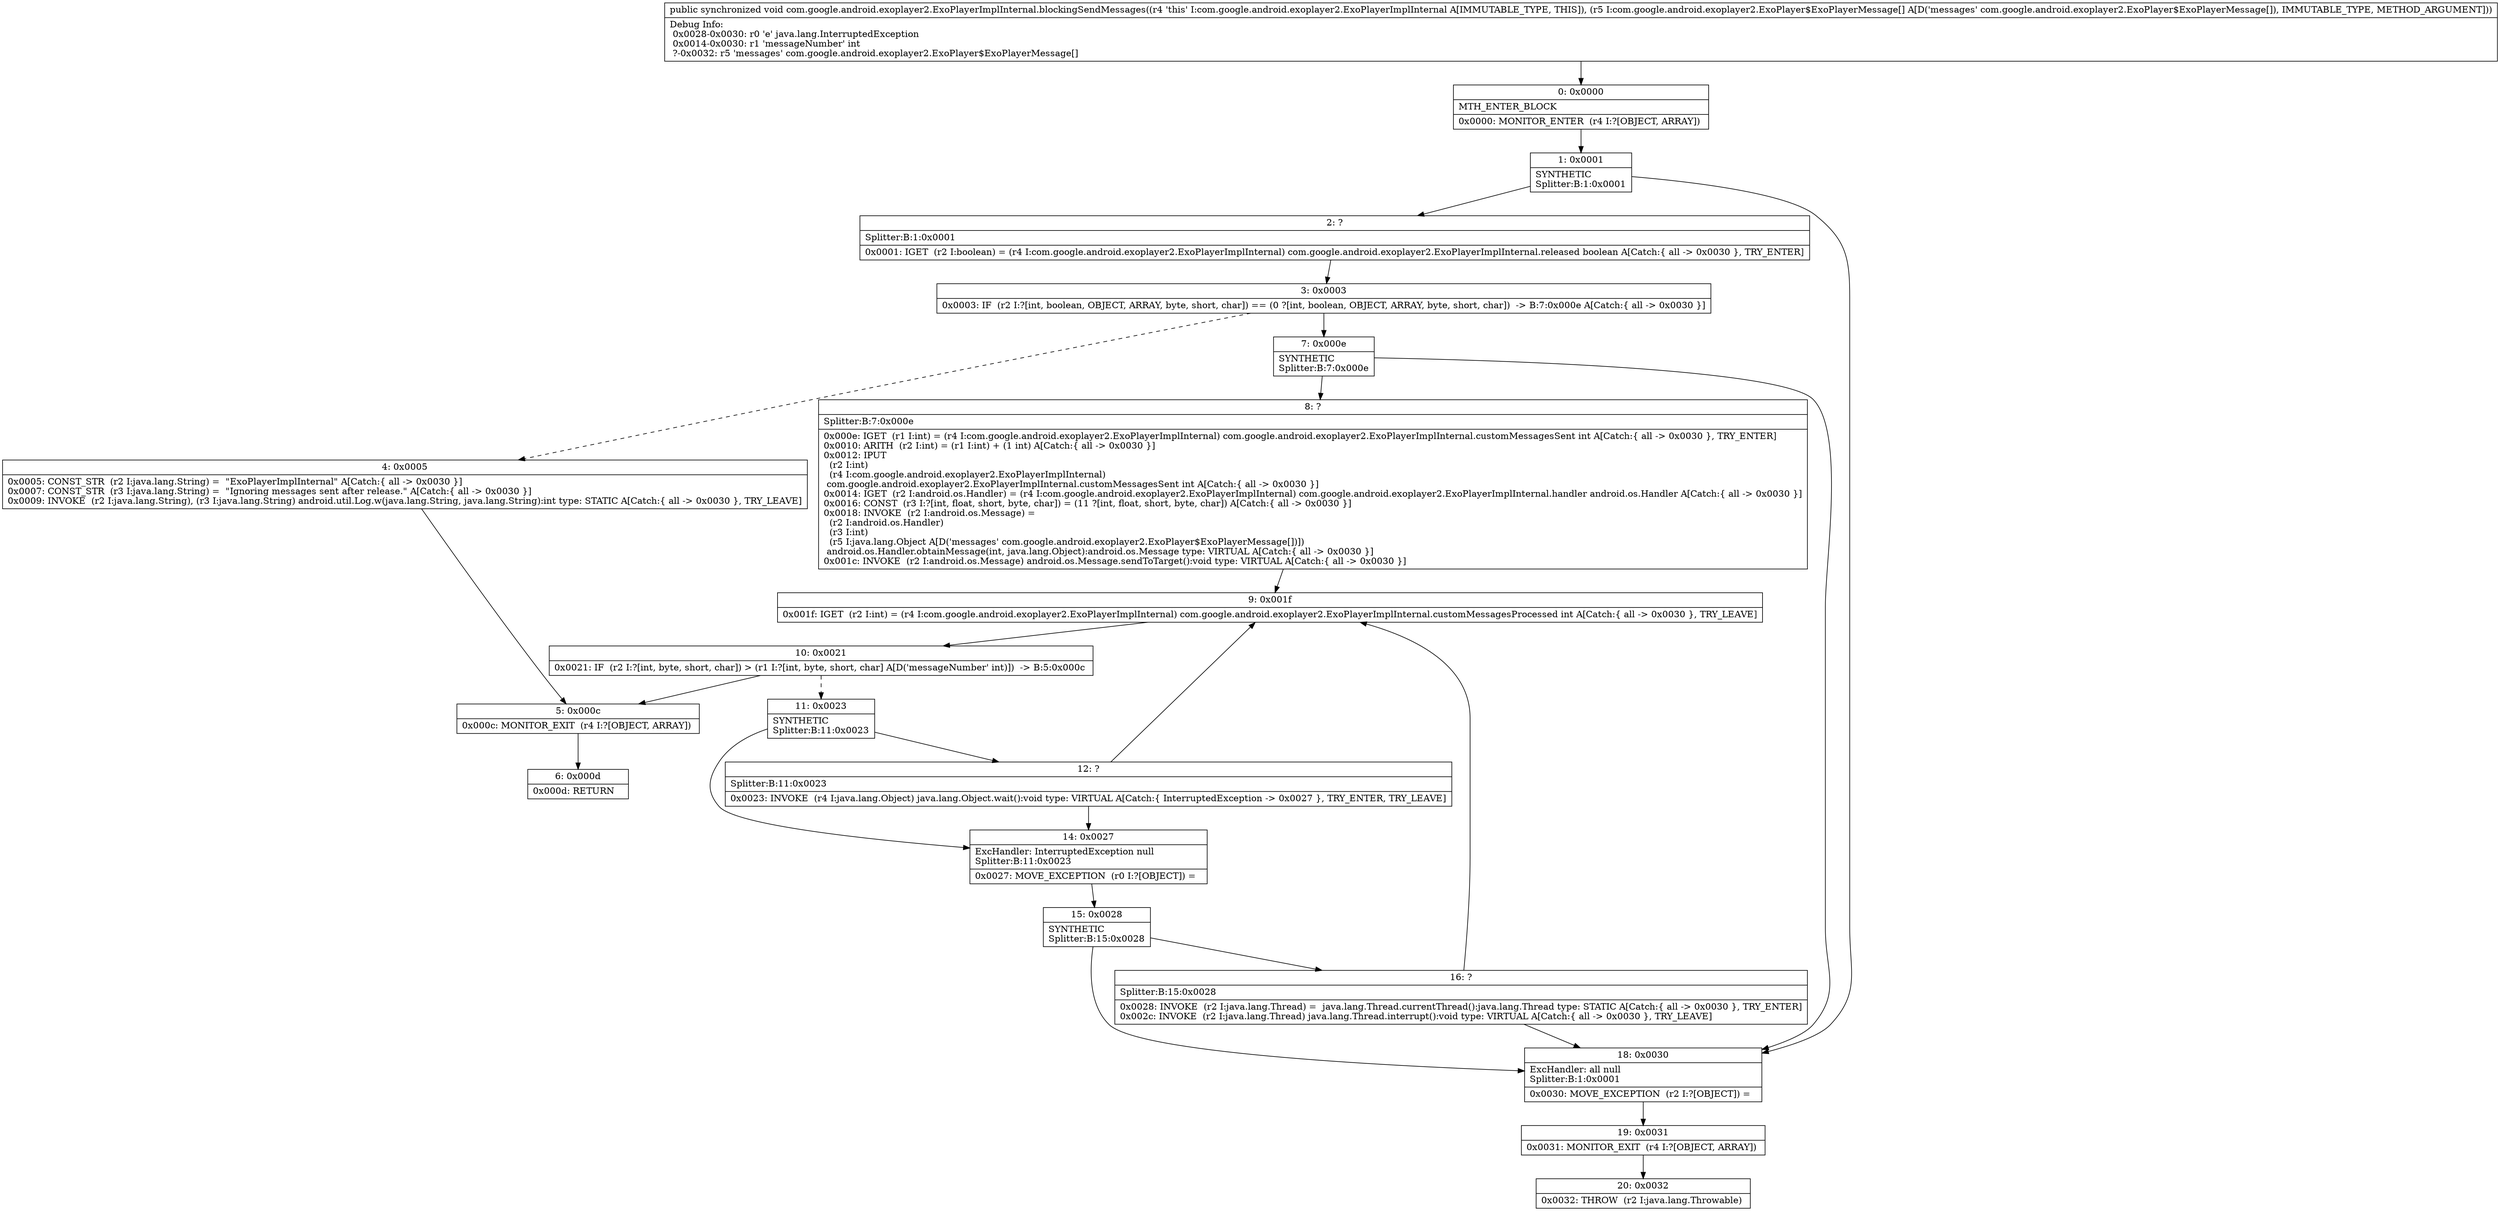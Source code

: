 digraph "CFG forcom.google.android.exoplayer2.ExoPlayerImplInternal.blockingSendMessages([Lcom\/google\/android\/exoplayer2\/ExoPlayer$ExoPlayerMessage;)V" {
Node_0 [shape=record,label="{0\:\ 0x0000|MTH_ENTER_BLOCK\l|0x0000: MONITOR_ENTER  (r4 I:?[OBJECT, ARRAY]) \l}"];
Node_1 [shape=record,label="{1\:\ 0x0001|SYNTHETIC\lSplitter:B:1:0x0001\l}"];
Node_2 [shape=record,label="{2\:\ ?|Splitter:B:1:0x0001\l|0x0001: IGET  (r2 I:boolean) = (r4 I:com.google.android.exoplayer2.ExoPlayerImplInternal) com.google.android.exoplayer2.ExoPlayerImplInternal.released boolean A[Catch:\{ all \-\> 0x0030 \}, TRY_ENTER]\l}"];
Node_3 [shape=record,label="{3\:\ 0x0003|0x0003: IF  (r2 I:?[int, boolean, OBJECT, ARRAY, byte, short, char]) == (0 ?[int, boolean, OBJECT, ARRAY, byte, short, char])  \-\> B:7:0x000e A[Catch:\{ all \-\> 0x0030 \}]\l}"];
Node_4 [shape=record,label="{4\:\ 0x0005|0x0005: CONST_STR  (r2 I:java.lang.String) =  \"ExoPlayerImplInternal\" A[Catch:\{ all \-\> 0x0030 \}]\l0x0007: CONST_STR  (r3 I:java.lang.String) =  \"Ignoring messages sent after release.\" A[Catch:\{ all \-\> 0x0030 \}]\l0x0009: INVOKE  (r2 I:java.lang.String), (r3 I:java.lang.String) android.util.Log.w(java.lang.String, java.lang.String):int type: STATIC A[Catch:\{ all \-\> 0x0030 \}, TRY_LEAVE]\l}"];
Node_5 [shape=record,label="{5\:\ 0x000c|0x000c: MONITOR_EXIT  (r4 I:?[OBJECT, ARRAY]) \l}"];
Node_6 [shape=record,label="{6\:\ 0x000d|0x000d: RETURN   \l}"];
Node_7 [shape=record,label="{7\:\ 0x000e|SYNTHETIC\lSplitter:B:7:0x000e\l}"];
Node_8 [shape=record,label="{8\:\ ?|Splitter:B:7:0x000e\l|0x000e: IGET  (r1 I:int) = (r4 I:com.google.android.exoplayer2.ExoPlayerImplInternal) com.google.android.exoplayer2.ExoPlayerImplInternal.customMessagesSent int A[Catch:\{ all \-\> 0x0030 \}, TRY_ENTER]\l0x0010: ARITH  (r2 I:int) = (r1 I:int) + (1 int) A[Catch:\{ all \-\> 0x0030 \}]\l0x0012: IPUT  \l  (r2 I:int)\l  (r4 I:com.google.android.exoplayer2.ExoPlayerImplInternal)\l com.google.android.exoplayer2.ExoPlayerImplInternal.customMessagesSent int A[Catch:\{ all \-\> 0x0030 \}]\l0x0014: IGET  (r2 I:android.os.Handler) = (r4 I:com.google.android.exoplayer2.ExoPlayerImplInternal) com.google.android.exoplayer2.ExoPlayerImplInternal.handler android.os.Handler A[Catch:\{ all \-\> 0x0030 \}]\l0x0016: CONST  (r3 I:?[int, float, short, byte, char]) = (11 ?[int, float, short, byte, char]) A[Catch:\{ all \-\> 0x0030 \}]\l0x0018: INVOKE  (r2 I:android.os.Message) = \l  (r2 I:android.os.Handler)\l  (r3 I:int)\l  (r5 I:java.lang.Object A[D('messages' com.google.android.exoplayer2.ExoPlayer$ExoPlayerMessage[])])\l android.os.Handler.obtainMessage(int, java.lang.Object):android.os.Message type: VIRTUAL A[Catch:\{ all \-\> 0x0030 \}]\l0x001c: INVOKE  (r2 I:android.os.Message) android.os.Message.sendToTarget():void type: VIRTUAL A[Catch:\{ all \-\> 0x0030 \}]\l}"];
Node_9 [shape=record,label="{9\:\ 0x001f|0x001f: IGET  (r2 I:int) = (r4 I:com.google.android.exoplayer2.ExoPlayerImplInternal) com.google.android.exoplayer2.ExoPlayerImplInternal.customMessagesProcessed int A[Catch:\{ all \-\> 0x0030 \}, TRY_LEAVE]\l}"];
Node_10 [shape=record,label="{10\:\ 0x0021|0x0021: IF  (r2 I:?[int, byte, short, char]) \> (r1 I:?[int, byte, short, char] A[D('messageNumber' int)])  \-\> B:5:0x000c \l}"];
Node_11 [shape=record,label="{11\:\ 0x0023|SYNTHETIC\lSplitter:B:11:0x0023\l}"];
Node_12 [shape=record,label="{12\:\ ?|Splitter:B:11:0x0023\l|0x0023: INVOKE  (r4 I:java.lang.Object) java.lang.Object.wait():void type: VIRTUAL A[Catch:\{ InterruptedException \-\> 0x0027 \}, TRY_ENTER, TRY_LEAVE]\l}"];
Node_14 [shape=record,label="{14\:\ 0x0027|ExcHandler: InterruptedException null\lSplitter:B:11:0x0023\l|0x0027: MOVE_EXCEPTION  (r0 I:?[OBJECT]) =  \l}"];
Node_15 [shape=record,label="{15\:\ 0x0028|SYNTHETIC\lSplitter:B:15:0x0028\l}"];
Node_16 [shape=record,label="{16\:\ ?|Splitter:B:15:0x0028\l|0x0028: INVOKE  (r2 I:java.lang.Thread) =  java.lang.Thread.currentThread():java.lang.Thread type: STATIC A[Catch:\{ all \-\> 0x0030 \}, TRY_ENTER]\l0x002c: INVOKE  (r2 I:java.lang.Thread) java.lang.Thread.interrupt():void type: VIRTUAL A[Catch:\{ all \-\> 0x0030 \}, TRY_LEAVE]\l}"];
Node_18 [shape=record,label="{18\:\ 0x0030|ExcHandler: all null\lSplitter:B:1:0x0001\l|0x0030: MOVE_EXCEPTION  (r2 I:?[OBJECT]) =  \l}"];
Node_19 [shape=record,label="{19\:\ 0x0031|0x0031: MONITOR_EXIT  (r4 I:?[OBJECT, ARRAY]) \l}"];
Node_20 [shape=record,label="{20\:\ 0x0032|0x0032: THROW  (r2 I:java.lang.Throwable) \l}"];
MethodNode[shape=record,label="{public synchronized void com.google.android.exoplayer2.ExoPlayerImplInternal.blockingSendMessages((r4 'this' I:com.google.android.exoplayer2.ExoPlayerImplInternal A[IMMUTABLE_TYPE, THIS]), (r5 I:com.google.android.exoplayer2.ExoPlayer$ExoPlayerMessage[] A[D('messages' com.google.android.exoplayer2.ExoPlayer$ExoPlayerMessage[]), IMMUTABLE_TYPE, METHOD_ARGUMENT]))  | Debug Info:\l  0x0028\-0x0030: r0 'e' java.lang.InterruptedException\l  0x0014\-0x0030: r1 'messageNumber' int\l  ?\-0x0032: r5 'messages' com.google.android.exoplayer2.ExoPlayer$ExoPlayerMessage[]\l}"];
MethodNode -> Node_0;
Node_0 -> Node_1;
Node_1 -> Node_2;
Node_1 -> Node_18;
Node_2 -> Node_3;
Node_3 -> Node_4[style=dashed];
Node_3 -> Node_7;
Node_4 -> Node_5;
Node_5 -> Node_6;
Node_7 -> Node_8;
Node_7 -> Node_18;
Node_8 -> Node_9;
Node_9 -> Node_10;
Node_10 -> Node_5;
Node_10 -> Node_11[style=dashed];
Node_11 -> Node_12;
Node_11 -> Node_14;
Node_12 -> Node_14;
Node_12 -> Node_9;
Node_14 -> Node_15;
Node_15 -> Node_16;
Node_15 -> Node_18;
Node_16 -> Node_18;
Node_16 -> Node_9;
Node_18 -> Node_19;
Node_19 -> Node_20;
}

